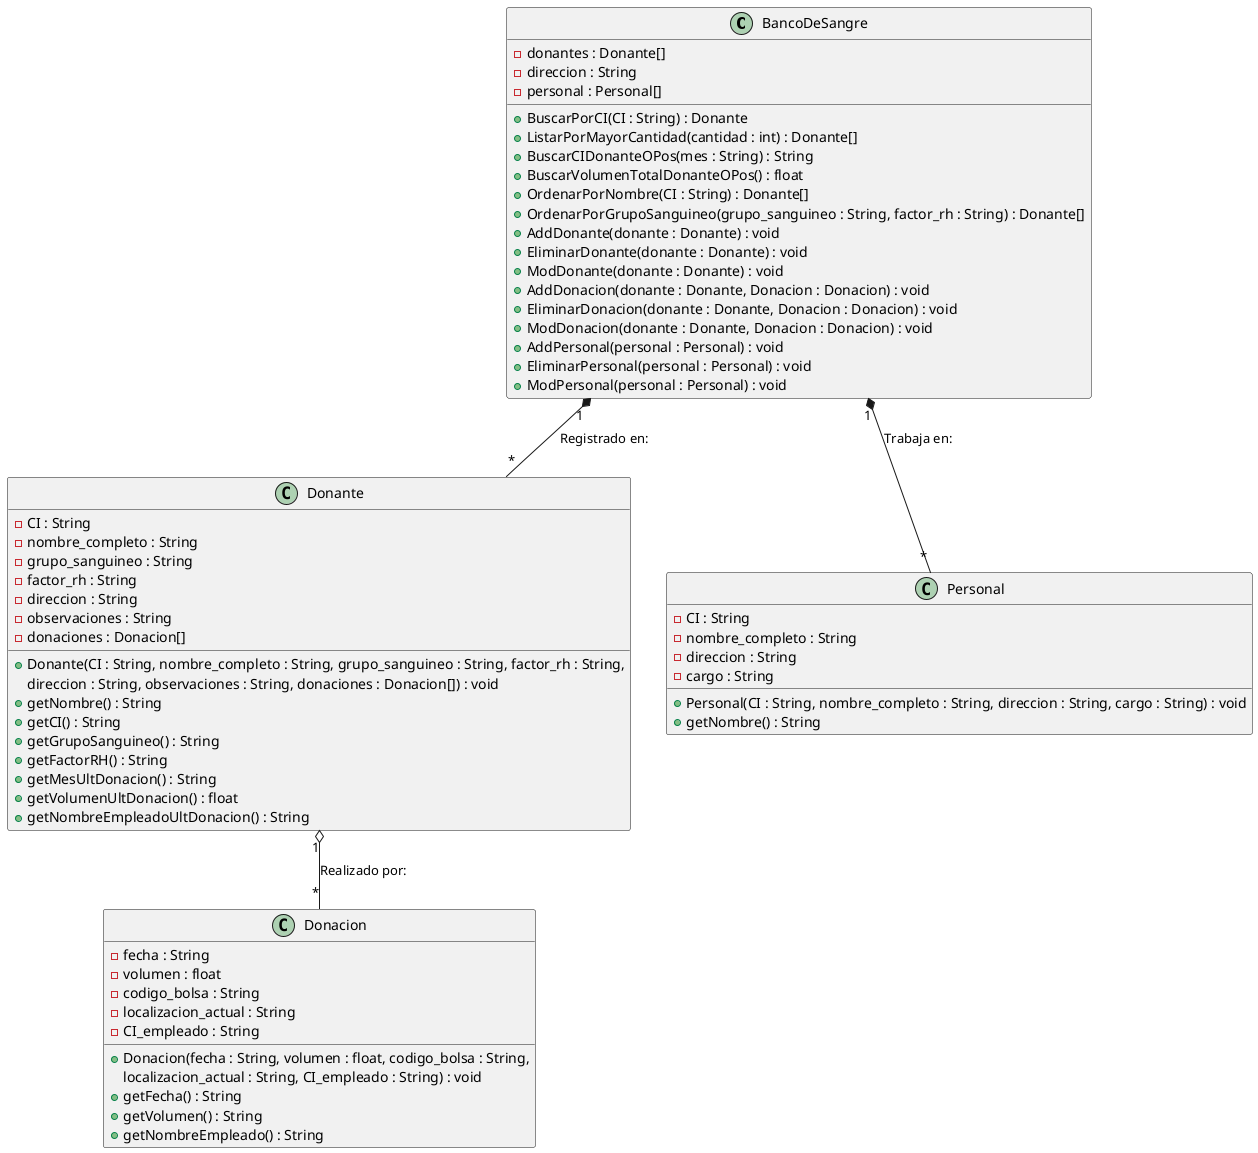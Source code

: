 @startuml BancoDeSangre
class BancoDeSangre {
    - donantes : Donante[]
    - direccion : String
    - personal : Personal[]
    + BuscarPorCI(CI : String) : Donante
    + ListarPorMayorCantidad(cantidad : int) : Donante[]
    + BuscarCIDonanteOPos(mes : String) : String
    + BuscarVolumenTotalDonanteOPos() : float
    + OrdenarPorNombre(CI : String) : Donante[]
    + OrdenarPorGrupoSanguineo(grupo_sanguineo : String, factor_rh : String) : Donante[]
    + AddDonante(donante : Donante) : void
    + EliminarDonante(donante : Donante) : void
    + ModDonante(donante : Donante) : void
    + AddDonacion(donante : Donante, Donacion : Donacion) : void
    + EliminarDonacion(donante : Donante, Donacion : Donacion) : void
    + ModDonacion(donante : Donante, Donacion : Donacion) : void
    + AddPersonal(personal : Personal) : void
    + EliminarPersonal(personal : Personal) : void
    + ModPersonal(personal : Personal) : void
}

class Donante{
    - CI : String
    - nombre_completo : String
    - grupo_sanguineo : String
    - factor_rh : String
    - direccion : String
    - observaciones : String
    - donaciones : Donacion[]

    + Donante(CI : String, nombre_completo : String, grupo_sanguineo : String, factor_rh : String,
     direccion : String, observaciones : String, donaciones : Donacion[]) : void
    + getNombre() : String
    +getCI() : String
    + getGrupoSanguineo() : String
    + getFactorRH() : String
    + getMesUltDonacion() : String
    + getVolumenUltDonacion() : float
    +getNombreEmpleadoUltDonacion() : String
}

class Personal{
    - CI : String
    - nombre_completo : String
    - direccion : String
    - cargo : String

    + Personal(CI : String, nombre_completo : String, direccion : String, cargo : String) : void
    +getNombre() : String
}

class Donacion{
    - fecha : String
    - volumen : float
    - codigo_bolsa : String
    - localizacion_actual : String
    - CI_empleado : String

    + Donacion(fecha : String, volumen : float, codigo_bolsa : String,
     localizacion_actual : String, CI_empleado : String) : void
    +getFecha() : String
    +getVolumen() : String
    +getNombreEmpleado() : String
}

BancoDeSangre "1" *-- "*" Donante : Registrado en:
Donante "1" o-- "*" Donacion : Realizado por:
BancoDeSangre "1" *--  "*" Personal : Trabaja en:
@enduml